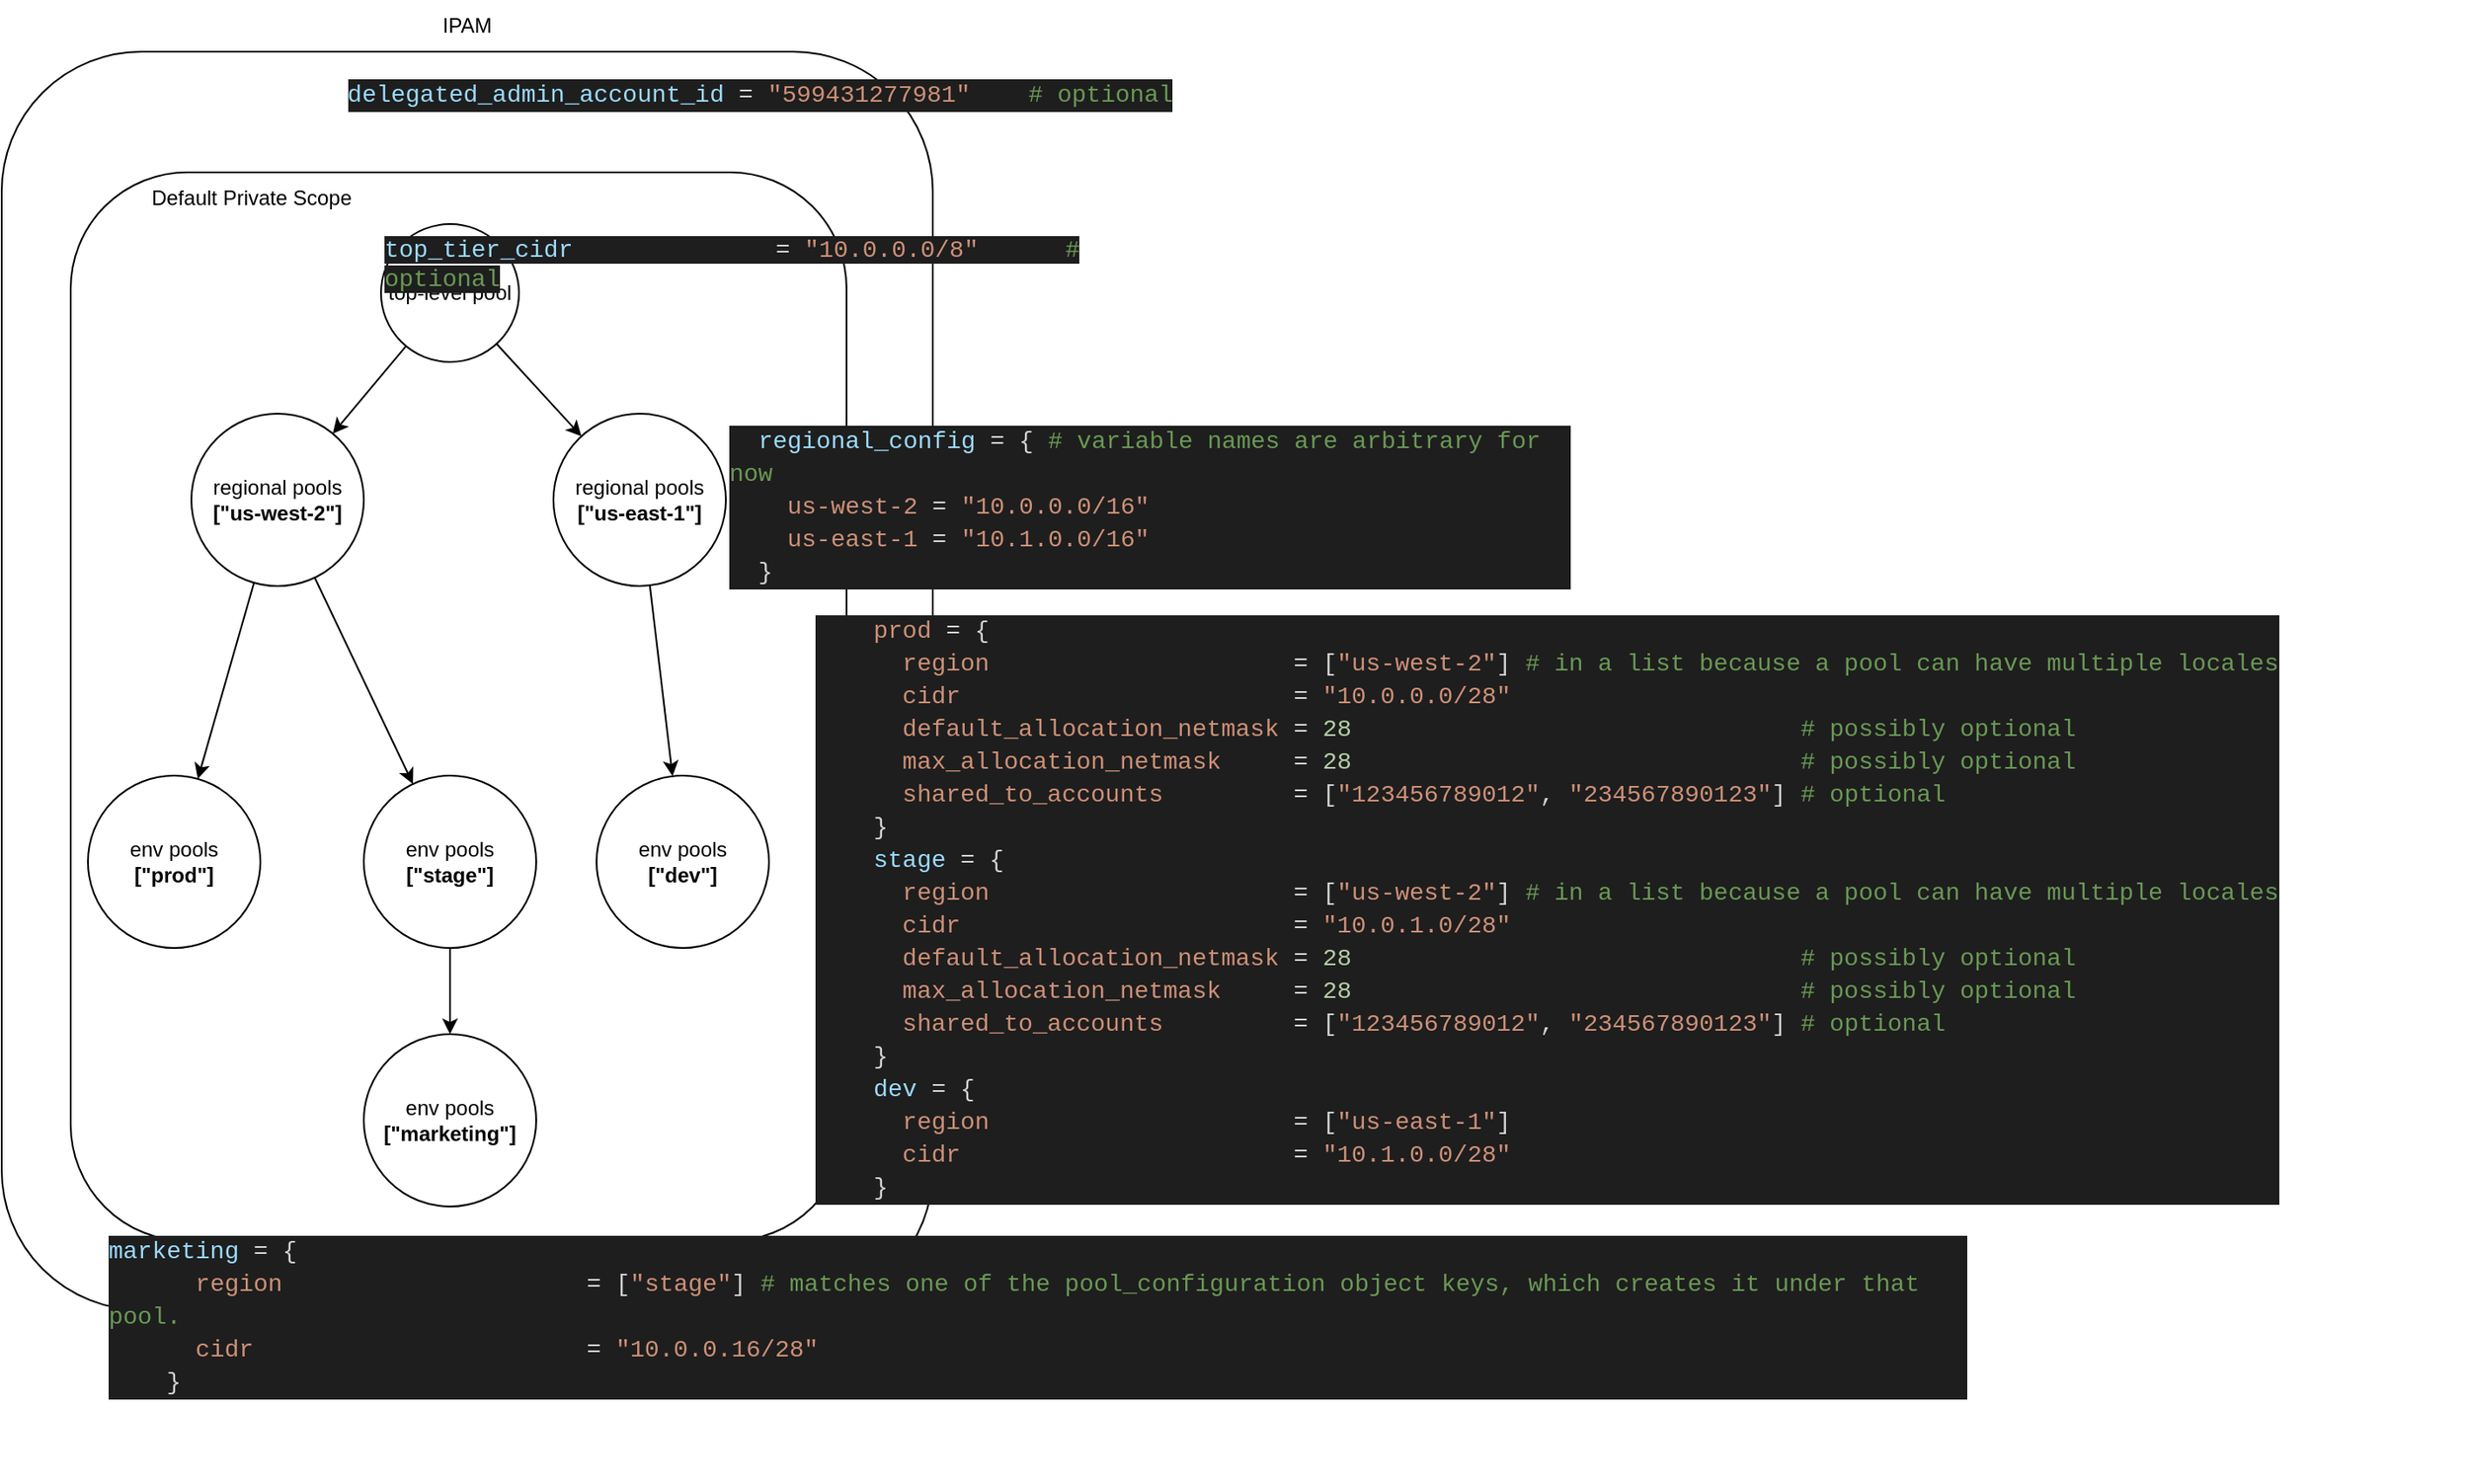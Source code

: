 <mxfile version="16.1.2" type="github">
  <diagram id="Pl8HPwrcphuS88XE3JbI" name="Page-1">
    <mxGraphModel dx="1600" dy="834" grid="1" gridSize="10" guides="1" tooltips="1" connect="1" arrows="1" fold="1" page="1" pageScale="1" pageWidth="850" pageHeight="1100" math="0" shadow="0">
      <root>
        <mxCell id="0" />
        <mxCell id="1" parent="0" />
        <mxCell id="BSRtJzOhknkT1A2D1QrT-1" value="" style="rounded=1;whiteSpace=wrap;html=1;" vertex="1" parent="1">
          <mxGeometry x="30" y="120" width="540" height="730" as="geometry" />
        </mxCell>
        <mxCell id="BSRtJzOhknkT1A2D1QrT-2" value="IPAM" style="text;html=1;strokeColor=none;fillColor=none;align=center;verticalAlign=middle;whiteSpace=wrap;rounded=0;" vertex="1" parent="1">
          <mxGeometry x="270" y="90" width="60" height="30" as="geometry" />
        </mxCell>
        <mxCell id="BSRtJzOhknkT1A2D1QrT-3" value="&lt;div style=&quot;color: rgb(212 , 212 , 212) ; background-color: rgb(30 , 30 , 30) ; font-family: &amp;#34;consolas&amp;#34; , &amp;#34;courier new&amp;#34; , monospace ; font-size: 14px ; line-height: 19px&quot;&gt;&lt;div&gt;&lt;span style=&quot;color: #9cdcfe&quot;&gt;delegated_admin_account_id&lt;/span&gt;&lt;span style=&quot;color: #9cdcfe&quot;&gt; &lt;/span&gt;=&lt;span style=&quot;color: #9cdcfe&quot;&gt; &lt;/span&gt;&lt;span style=&quot;color: #ce9178&quot;&gt;&quot;599431277981&quot;&lt;/span&gt; &amp;nbsp; &amp;nbsp;&lt;span style=&quot;color: #6a9955&quot;&gt;# optional&lt;/span&gt;&lt;/div&gt;&lt;/div&gt;" style="text;html=1;strokeColor=none;fillColor=none;align=center;verticalAlign=middle;whiteSpace=wrap;rounded=0;" vertex="1" parent="1">
          <mxGeometry x="190" y="130" width="560" height="30" as="geometry" />
        </mxCell>
        <mxCell id="BSRtJzOhknkT1A2D1QrT-4" value="" style="rounded=1;whiteSpace=wrap;html=1;" vertex="1" parent="1">
          <mxGeometry x="70" y="190" width="450" height="620" as="geometry" />
        </mxCell>
        <mxCell id="BSRtJzOhknkT1A2D1QrT-5" value="Default Private Scope" style="text;html=1;strokeColor=none;fillColor=none;align=center;verticalAlign=middle;whiteSpace=wrap;rounded=0;" vertex="1" parent="1">
          <mxGeometry x="100" y="190" width="150" height="30" as="geometry" />
        </mxCell>
        <mxCell id="BSRtJzOhknkT1A2D1QrT-12" style="rounded=0;orthogonalLoop=1;jettySize=auto;html=1;" edge="1" parent="1" source="BSRtJzOhknkT1A2D1QrT-7" target="BSRtJzOhknkT1A2D1QrT-11">
          <mxGeometry relative="1" as="geometry" />
        </mxCell>
        <mxCell id="BSRtJzOhknkT1A2D1QrT-13" style="edgeStyle=none;rounded=0;orthogonalLoop=1;jettySize=auto;html=1;" edge="1" parent="1" source="BSRtJzOhknkT1A2D1QrT-7" target="BSRtJzOhknkT1A2D1QrT-10">
          <mxGeometry relative="1" as="geometry" />
        </mxCell>
        <mxCell id="BSRtJzOhknkT1A2D1QrT-7" value="top-level pool" style="ellipse;whiteSpace=wrap;html=1;aspect=fixed;" vertex="1" parent="1">
          <mxGeometry x="250" y="220" width="80" height="80" as="geometry" />
        </mxCell>
        <mxCell id="BSRtJzOhknkT1A2D1QrT-6" value="&lt;span style=&quot;font-family: consolas, &amp;quot;courier new&amp;quot;, monospace; font-size: 14px; font-style: normal; font-weight: 400; letter-spacing: normal; text-align: center; text-indent: 0px; text-transform: none; word-spacing: 0px; background-color: rgb(30, 30, 30); color: rgb(156, 220, 254);&quot;&gt;top_tier_cidr &amp;nbsp; &amp;nbsp; &amp;nbsp; &amp;nbsp; &amp;nbsp; &amp;nbsp; &amp;nbsp;&lt;/span&gt;&lt;span style=&quot;color: rgb(212, 212, 212); font-family: consolas, &amp;quot;courier new&amp;quot;, monospace; font-size: 14px; font-style: normal; font-weight: 400; letter-spacing: normal; text-align: center; text-indent: 0px; text-transform: none; word-spacing: 0px; background-color: rgb(30, 30, 30); display: inline; float: none;&quot;&gt;=&lt;/span&gt;&lt;span style=&quot;font-family: consolas, &amp;quot;courier new&amp;quot;, monospace; font-size: 14px; font-style: normal; font-weight: 400; letter-spacing: normal; text-align: center; text-indent: 0px; text-transform: none; word-spacing: 0px; background-color: rgb(30, 30, 30); color: rgb(156, 220, 254);&quot;&gt;&lt;span&gt;&amp;nbsp;&lt;/span&gt;&lt;/span&gt;&lt;span style=&quot;font-family: consolas, &amp;quot;courier new&amp;quot;, monospace; font-size: 14px; font-style: normal; font-weight: 400; letter-spacing: normal; text-align: center; text-indent: 0px; text-transform: none; word-spacing: 0px; background-color: rgb(30, 30, 30); color: rgb(206, 145, 120);&quot;&gt;&quot;10.0.0.0/8&quot;&lt;/span&gt;&lt;span style=&quot;color: rgb(212, 212, 212); font-family: consolas, &amp;quot;courier new&amp;quot;, monospace; font-size: 14px; font-style: normal; font-weight: 400; letter-spacing: normal; text-align: center; text-indent: 0px; text-transform: none; word-spacing: 0px; background-color: rgb(30, 30, 30); display: inline; float: none;&quot;&gt;&lt;span&gt;&amp;nbsp;&lt;/span&gt;&amp;nbsp; &amp;nbsp; &amp;nbsp;&lt;/span&gt;&lt;span style=&quot;font-family: consolas, &amp;quot;courier new&amp;quot;, monospace; font-size: 14px; font-style: normal; font-weight: 400; letter-spacing: normal; text-align: center; text-indent: 0px; text-transform: none; word-spacing: 0px; background-color: rgb(30, 30, 30); color: rgb(106, 153, 85);&quot;&gt;# optional&lt;/span&gt;" style="text;whiteSpace=wrap;html=1;" vertex="1" parent="1">
          <mxGeometry x="250" y="220" width="460" height="30" as="geometry" />
        </mxCell>
        <mxCell id="BSRtJzOhknkT1A2D1QrT-21" style="edgeStyle=none;rounded=0;orthogonalLoop=1;jettySize=auto;html=1;" edge="1" parent="1" source="BSRtJzOhknkT1A2D1QrT-10" target="BSRtJzOhknkT1A2D1QrT-20">
          <mxGeometry relative="1" as="geometry" />
        </mxCell>
        <mxCell id="BSRtJzOhknkT1A2D1QrT-10" value="regional pools&lt;br&gt;&lt;b&gt;[&quot;us-east-1&quot;]&lt;/b&gt;" style="ellipse;whiteSpace=wrap;html=1;aspect=fixed;" vertex="1" parent="1">
          <mxGeometry x="350" y="330" width="100" height="100" as="geometry" />
        </mxCell>
        <mxCell id="BSRtJzOhknkT1A2D1QrT-17" style="edgeStyle=none;rounded=0;orthogonalLoop=1;jettySize=auto;html=1;" edge="1" parent="1" source="BSRtJzOhknkT1A2D1QrT-11" target="BSRtJzOhknkT1A2D1QrT-15">
          <mxGeometry relative="1" as="geometry" />
        </mxCell>
        <mxCell id="BSRtJzOhknkT1A2D1QrT-19" style="edgeStyle=none;rounded=0;orthogonalLoop=1;jettySize=auto;html=1;" edge="1" parent="1" source="BSRtJzOhknkT1A2D1QrT-11" target="BSRtJzOhknkT1A2D1QrT-18">
          <mxGeometry relative="1" as="geometry" />
        </mxCell>
        <mxCell id="BSRtJzOhknkT1A2D1QrT-11" value="regional pools&lt;br&gt;&lt;b&gt;[&quot;us-west-2&quot;]&lt;/b&gt;" style="ellipse;whiteSpace=wrap;html=1;aspect=fixed;" vertex="1" parent="1">
          <mxGeometry x="140" y="330" width="100" height="100" as="geometry" />
        </mxCell>
        <mxCell id="BSRtJzOhknkT1A2D1QrT-14" value="&lt;div style=&quot;color: rgb(212, 212, 212); background-color: rgb(30, 30, 30); font-family: consolas, &amp;quot;courier new&amp;quot;, monospace; font-weight: normal; font-size: 14px; line-height: 19px;&quot;&gt;&lt;div&gt;&lt;span style=&quot;color: #d4d4d4&quot;&gt;&amp;nbsp; &lt;/span&gt;&lt;span style=&quot;color: #9cdcfe&quot;&gt;regional_config &lt;/span&gt;&lt;span style=&quot;color: #d4d4d4&quot;&gt;=&lt;/span&gt;&lt;span style=&quot;color: #9cdcfe&quot;&gt; &lt;/span&gt;&lt;span style=&quot;color: #d4d4d4&quot;&gt;{ &lt;/span&gt;&lt;span style=&quot;color: #6a9955&quot;&gt;# variable names are arbitrary for now&lt;/span&gt;&lt;/div&gt;&lt;div&gt;&lt;span style=&quot;color: #d4d4d4&quot;&gt;&amp;nbsp; &amp;nbsp; &lt;/span&gt;&lt;span style=&quot;color: #ce9178&quot;&gt;us-west-2&lt;/span&gt;&lt;span style=&quot;color: #d4d4d4&quot;&gt; = &lt;/span&gt;&lt;span style=&quot;color: #ce9178&quot;&gt;&quot;10.0.0.0/16&quot;&lt;/span&gt;&lt;/div&gt;&lt;div&gt;&lt;span style=&quot;color: #d4d4d4&quot;&gt;&amp;nbsp; &amp;nbsp; &lt;/span&gt;&lt;span style=&quot;color: #ce9178&quot;&gt;us-east-1&lt;/span&gt;&lt;span style=&quot;color: #d4d4d4&quot;&gt; = &lt;/span&gt;&lt;span style=&quot;color: #ce9178&quot;&gt;&quot;10.1.0.0/16&quot;&lt;/span&gt;&lt;/div&gt;&lt;div&gt;&lt;span style=&quot;color: #d4d4d4&quot;&gt;&amp;nbsp; }&lt;/span&gt;&lt;/div&gt;&lt;/div&gt;" style="text;whiteSpace=wrap;html=1;" vertex="1" parent="1">
          <mxGeometry x="450" y="330" width="490" height="90" as="geometry" />
        </mxCell>
        <mxCell id="BSRtJzOhknkT1A2D1QrT-15" value="env pools&lt;br&gt;&lt;b&gt;[&quot;prod&quot;]&lt;/b&gt;" style="ellipse;whiteSpace=wrap;html=1;aspect=fixed;" vertex="1" parent="1">
          <mxGeometry x="80" y="540" width="100" height="100" as="geometry" />
        </mxCell>
        <mxCell id="BSRtJzOhknkT1A2D1QrT-16" value="&lt;div style=&quot;color: rgb(212, 212, 212); background-color: rgb(30, 30, 30); font-family: consolas, &amp;quot;courier new&amp;quot;, monospace; font-weight: normal; font-size: 14px; line-height: 19px;&quot;&gt;&lt;div&gt;&lt;span style=&quot;color: #d4d4d4&quot;&gt;&amp;nbsp; &amp;nbsp; &lt;/span&gt;&lt;span style=&quot;color: #ce9178&quot;&gt;prod&lt;/span&gt;&lt;span style=&quot;color: #d4d4d4&quot;&gt; = {&lt;/span&gt;&lt;/div&gt;&lt;div&gt;&lt;span style=&quot;color: #d4d4d4&quot;&gt;&amp;nbsp; &amp;nbsp; &amp;nbsp; &lt;/span&gt;&lt;span style=&quot;color: #ce9178&quot;&gt;region&lt;/span&gt;&lt;span style=&quot;color: #d4d4d4&quot;&gt; &amp;nbsp; &amp;nbsp; &amp;nbsp; &amp;nbsp; &amp;nbsp; &amp;nbsp; &amp;nbsp; &amp;nbsp; &amp;nbsp; &amp;nbsp; = [&lt;/span&gt;&lt;span style=&quot;color: #ce9178&quot;&gt;&quot;us-west-2&quot;&lt;/span&gt;&lt;span style=&quot;color: #d4d4d4&quot;&gt;] &lt;/span&gt;&lt;span style=&quot;color: #6a9955&quot;&gt;# in a list because a pool can have multiple locales&lt;/span&gt;&lt;/div&gt;&lt;div&gt;&lt;span style=&quot;color: #d4d4d4&quot;&gt;&amp;nbsp; &amp;nbsp; &amp;nbsp; &lt;/span&gt;&lt;span style=&quot;color: #ce9178&quot;&gt;cidr&lt;/span&gt;&lt;span style=&quot;color: #d4d4d4&quot;&gt; &amp;nbsp; &amp;nbsp; &amp;nbsp; &amp;nbsp; &amp;nbsp; &amp;nbsp; &amp;nbsp; &amp;nbsp; &amp;nbsp; &amp;nbsp; &amp;nbsp; = &lt;/span&gt;&lt;span style=&quot;color: #ce9178&quot;&gt;&quot;10.0.0.0/28&quot;&lt;/span&gt;&lt;/div&gt;&lt;div&gt;&lt;span style=&quot;color: #d4d4d4&quot;&gt;&amp;nbsp; &amp;nbsp; &amp;nbsp; &lt;/span&gt;&lt;span style=&quot;color: #ce9178&quot;&gt;default_allocation_netmask&lt;/span&gt;&lt;span style=&quot;color: #d4d4d4&quot;&gt; = &lt;/span&gt;&lt;span style=&quot;color: #b5cea8&quot;&gt;28&lt;/span&gt;&lt;span style=&quot;color: #d4d4d4&quot;&gt; &amp;nbsp; &amp;nbsp; &amp;nbsp; &amp;nbsp; &amp;nbsp; &amp;nbsp; &amp;nbsp; &amp;nbsp; &amp;nbsp; &amp;nbsp; &amp;nbsp; &amp;nbsp; &amp;nbsp; &amp;nbsp; &amp;nbsp; &lt;/span&gt;&lt;span style=&quot;color: #6a9955&quot;&gt;# possibly optional&lt;/span&gt;&lt;/div&gt;&lt;div&gt;&lt;span style=&quot;color: #d4d4d4&quot;&gt;&amp;nbsp; &amp;nbsp; &amp;nbsp; &lt;/span&gt;&lt;span style=&quot;color: #ce9178&quot;&gt;max_allocation_netmask&lt;/span&gt;&lt;span style=&quot;color: #d4d4d4&quot;&gt; &amp;nbsp; &amp;nbsp; = &lt;/span&gt;&lt;span style=&quot;color: #b5cea8&quot;&gt;28&lt;/span&gt;&lt;span style=&quot;color: #d4d4d4&quot;&gt; &amp;nbsp; &amp;nbsp; &amp;nbsp; &amp;nbsp; &amp;nbsp; &amp;nbsp; &amp;nbsp; &amp;nbsp; &amp;nbsp; &amp;nbsp; &amp;nbsp; &amp;nbsp; &amp;nbsp; &amp;nbsp; &amp;nbsp; &lt;/span&gt;&lt;span style=&quot;color: #6a9955&quot;&gt;# possibly optional&lt;/span&gt;&lt;/div&gt;&lt;div&gt;&lt;span style=&quot;color: #d4d4d4&quot;&gt;&amp;nbsp; &amp;nbsp; &amp;nbsp; &lt;/span&gt;&lt;span style=&quot;color: #ce9178&quot;&gt;shared_to_accounts&lt;/span&gt;&lt;span style=&quot;color: #d4d4d4&quot;&gt; &amp;nbsp; &amp;nbsp; &amp;nbsp; &amp;nbsp; = [&lt;/span&gt;&lt;span style=&quot;color: #ce9178&quot;&gt;&quot;123456789012&quot;&lt;/span&gt;&lt;span style=&quot;color: #d4d4d4&quot;&gt;, &lt;/span&gt;&lt;span style=&quot;color: #ce9178&quot;&gt;&quot;234567890123&quot;&lt;/span&gt;&lt;span style=&quot;color: #d4d4d4&quot;&gt;] &lt;/span&gt;&lt;span style=&quot;color: #6a9955&quot;&gt;# optional&lt;/span&gt;&lt;/div&gt;&lt;div&gt;&lt;span style=&quot;color: #d4d4d4&quot;&gt;&amp;nbsp; &amp;nbsp; }&lt;/span&gt;&lt;/div&gt;&lt;div&gt;&lt;span style=&quot;color: #d4d4d4&quot;&gt;&amp;nbsp; &amp;nbsp; &lt;/span&gt;&lt;span style=&quot;color: #9cdcfe&quot;&gt;stage &lt;/span&gt;&lt;span style=&quot;color: #d4d4d4&quot;&gt;=&lt;/span&gt;&lt;span style=&quot;color: #9cdcfe&quot;&gt; &lt;/span&gt;&lt;span style=&quot;color: #d4d4d4&quot;&gt;{&lt;/span&gt;&lt;/div&gt;&lt;div&gt;&lt;span style=&quot;color: #d4d4d4&quot;&gt;&amp;nbsp; &amp;nbsp; &amp;nbsp; &lt;/span&gt;&lt;span style=&quot;color: #ce9178&quot;&gt;region&lt;/span&gt;&lt;span style=&quot;color: #d4d4d4&quot;&gt; &amp;nbsp; &amp;nbsp; &amp;nbsp; &amp;nbsp; &amp;nbsp; &amp;nbsp; &amp;nbsp; &amp;nbsp; &amp;nbsp; &amp;nbsp; = [&lt;/span&gt;&lt;span style=&quot;color: #ce9178&quot;&gt;&quot;us-west-2&quot;&lt;/span&gt;&lt;span style=&quot;color: #d4d4d4&quot;&gt;] &lt;/span&gt;&lt;span style=&quot;color: #6a9955&quot;&gt;# in a list because a pool can have multiple locales&lt;/span&gt;&lt;/div&gt;&lt;div&gt;&lt;span style=&quot;color: #d4d4d4&quot;&gt;&amp;nbsp; &amp;nbsp; &amp;nbsp; &lt;/span&gt;&lt;span style=&quot;color: #ce9178&quot;&gt;cidr&lt;/span&gt;&lt;span style=&quot;color: #d4d4d4&quot;&gt; &amp;nbsp; &amp;nbsp; &amp;nbsp; &amp;nbsp; &amp;nbsp; &amp;nbsp; &amp;nbsp; &amp;nbsp; &amp;nbsp; &amp;nbsp; &amp;nbsp; = &lt;/span&gt;&lt;span style=&quot;color: #ce9178&quot;&gt;&quot;10.0.1.0/28&quot;&lt;/span&gt;&lt;/div&gt;&lt;div&gt;&lt;span style=&quot;color: #d4d4d4&quot;&gt;&amp;nbsp; &amp;nbsp; &amp;nbsp; &lt;/span&gt;&lt;span style=&quot;color: #ce9178&quot;&gt;default_allocation_netmask&lt;/span&gt;&lt;span style=&quot;color: #d4d4d4&quot;&gt; = &lt;/span&gt;&lt;span style=&quot;color: #b5cea8&quot;&gt;28&lt;/span&gt;&lt;span style=&quot;color: #d4d4d4&quot;&gt; &amp;nbsp; &amp;nbsp; &amp;nbsp; &amp;nbsp; &amp;nbsp; &amp;nbsp; &amp;nbsp; &amp;nbsp; &amp;nbsp; &amp;nbsp; &amp;nbsp; &amp;nbsp; &amp;nbsp; &amp;nbsp; &amp;nbsp; &lt;/span&gt;&lt;span style=&quot;color: #6a9955&quot;&gt;# possibly optional&lt;/span&gt;&lt;/div&gt;&lt;div&gt;&lt;span style=&quot;color: #d4d4d4&quot;&gt;&amp;nbsp; &amp;nbsp; &amp;nbsp; &lt;/span&gt;&lt;span style=&quot;color: #ce9178&quot;&gt;max_allocation_netmask&lt;/span&gt;&lt;span style=&quot;color: #d4d4d4&quot;&gt; &amp;nbsp; &amp;nbsp; = &lt;/span&gt;&lt;span style=&quot;color: #b5cea8&quot;&gt;28&lt;/span&gt;&lt;span style=&quot;color: #d4d4d4&quot;&gt; &amp;nbsp; &amp;nbsp; &amp;nbsp; &amp;nbsp; &amp;nbsp; &amp;nbsp; &amp;nbsp; &amp;nbsp; &amp;nbsp; &amp;nbsp; &amp;nbsp; &amp;nbsp; &amp;nbsp; &amp;nbsp; &amp;nbsp; &lt;/span&gt;&lt;span style=&quot;color: #6a9955&quot;&gt;# possibly optional&lt;/span&gt;&lt;/div&gt;&lt;div&gt;&lt;span style=&quot;color: #d4d4d4&quot;&gt;&amp;nbsp; &amp;nbsp; &amp;nbsp; &lt;/span&gt;&lt;span style=&quot;color: #ce9178&quot;&gt;shared_to_accounts&lt;/span&gt;&lt;span style=&quot;color: #d4d4d4&quot;&gt; &amp;nbsp; &amp;nbsp; &amp;nbsp; &amp;nbsp; = [&lt;/span&gt;&lt;span style=&quot;color: #ce9178&quot;&gt;&quot;123456789012&quot;&lt;/span&gt;&lt;span style=&quot;color: #d4d4d4&quot;&gt;, &lt;/span&gt;&lt;span style=&quot;color: #ce9178&quot;&gt;&quot;234567890123&quot;&lt;/span&gt;&lt;span style=&quot;color: #d4d4d4&quot;&gt;] &lt;/span&gt;&lt;span style=&quot;color: #6a9955&quot;&gt;# optional&lt;/span&gt;&lt;/div&gt;&lt;div&gt;&lt;span style=&quot;color: #d4d4d4&quot;&gt;&amp;nbsp; &amp;nbsp; }&lt;/span&gt;&lt;/div&gt;&lt;div&gt;&lt;span style=&quot;color: #d4d4d4&quot;&gt;&amp;nbsp; &amp;nbsp; &lt;/span&gt;&lt;span style=&quot;color: #9cdcfe&quot;&gt;dev &lt;/span&gt;&lt;span style=&quot;color: #d4d4d4&quot;&gt;=&lt;/span&gt;&lt;span style=&quot;color: #9cdcfe&quot;&gt; &lt;/span&gt;&lt;span style=&quot;color: #d4d4d4&quot;&gt;{&lt;/span&gt;&lt;/div&gt;&lt;div&gt;&lt;span style=&quot;color: #d4d4d4&quot;&gt;&amp;nbsp; &amp;nbsp; &amp;nbsp; &lt;/span&gt;&lt;span style=&quot;color: #ce9178&quot;&gt;region&lt;/span&gt;&lt;span style=&quot;color: #d4d4d4&quot;&gt; &amp;nbsp; &amp;nbsp; &amp;nbsp; &amp;nbsp; &amp;nbsp; &amp;nbsp; &amp;nbsp; &amp;nbsp; &amp;nbsp; &amp;nbsp; = [&lt;/span&gt;&lt;span style=&quot;color: #ce9178&quot;&gt;&quot;us-east-1&quot;&lt;/span&gt;&lt;span style=&quot;color: #d4d4d4&quot;&gt;]&lt;/span&gt;&lt;/div&gt;&lt;div&gt;&lt;span style=&quot;color: #d4d4d4&quot;&gt;&amp;nbsp; &amp;nbsp; &amp;nbsp; &lt;/span&gt;&lt;span style=&quot;color: #ce9178&quot;&gt;cidr&lt;/span&gt;&lt;span style=&quot;color: #d4d4d4&quot;&gt; &amp;nbsp; &amp;nbsp; &amp;nbsp; &amp;nbsp; &amp;nbsp; &amp;nbsp; &amp;nbsp; &amp;nbsp; &amp;nbsp; &amp;nbsp; &amp;nbsp; = &lt;/span&gt;&lt;span style=&quot;color: #ce9178&quot;&gt;&quot;10.1.0.0/28&quot;&lt;/span&gt;&lt;/div&gt;&lt;div&gt;&lt;span style=&quot;color: #d4d4d4&quot;&gt;&amp;nbsp; &amp;nbsp; }&lt;/span&gt;&lt;/div&gt;&lt;/div&gt;" style="text;whiteSpace=wrap;html=1;" vertex="1" parent="1">
          <mxGeometry x="500" y="440" width="960" height="510" as="geometry" />
        </mxCell>
        <mxCell id="BSRtJzOhknkT1A2D1QrT-23" style="edgeStyle=none;rounded=0;orthogonalLoop=1;jettySize=auto;html=1;" edge="1" parent="1" source="BSRtJzOhknkT1A2D1QrT-18" target="BSRtJzOhknkT1A2D1QrT-22">
          <mxGeometry relative="1" as="geometry" />
        </mxCell>
        <mxCell id="BSRtJzOhknkT1A2D1QrT-18" value="env pools&lt;br&gt;&lt;b&gt;[&quot;stage&quot;]&lt;/b&gt;" style="ellipse;whiteSpace=wrap;html=1;aspect=fixed;" vertex="1" parent="1">
          <mxGeometry x="240" y="540" width="100" height="100" as="geometry" />
        </mxCell>
        <mxCell id="BSRtJzOhknkT1A2D1QrT-20" value="env pools&lt;br&gt;&lt;b&gt;[&quot;dev&quot;]&lt;/b&gt;" style="ellipse;whiteSpace=wrap;html=1;aspect=fixed;" vertex="1" parent="1">
          <mxGeometry x="375" y="540" width="100" height="100" as="geometry" />
        </mxCell>
        <mxCell id="BSRtJzOhknkT1A2D1QrT-22" value="env pools&lt;br&gt;&lt;b&gt;[&quot;marketing&quot;]&lt;/b&gt;" style="ellipse;whiteSpace=wrap;html=1;aspect=fixed;" vertex="1" parent="1">
          <mxGeometry x="240" y="690" width="100" height="100" as="geometry" />
        </mxCell>
        <mxCell id="BSRtJzOhknkT1A2D1QrT-24" value="&lt;div style=&quot;color: rgb(212, 212, 212); background-color: rgb(30, 30, 30); font-family: consolas, &amp;quot;courier new&amp;quot;, monospace; font-weight: normal; font-size: 14px; line-height: 19px;&quot;&gt;&lt;div&gt;&lt;span style=&quot;color: #9cdcfe&quot;&gt;marketing &lt;/span&gt;&lt;span style=&quot;color: #d4d4d4&quot;&gt;=&lt;/span&gt;&lt;span style=&quot;color: #9cdcfe&quot;&gt; &lt;/span&gt;&lt;span style=&quot;color: #d4d4d4&quot;&gt;{&lt;/span&gt;&lt;/div&gt;&lt;div&gt;&lt;span style=&quot;color: #d4d4d4&quot;&gt;&amp;nbsp; &amp;nbsp; &amp;nbsp; &lt;/span&gt;&lt;span style=&quot;color: #ce9178&quot;&gt;region&lt;/span&gt;&lt;span style=&quot;color: #d4d4d4&quot;&gt; &amp;nbsp; &amp;nbsp; &amp;nbsp; &amp;nbsp; &amp;nbsp; &amp;nbsp; &amp;nbsp; &amp;nbsp; &amp;nbsp; &amp;nbsp; = [&lt;/span&gt;&lt;span style=&quot;color: #ce9178&quot;&gt;&quot;stage&quot;&lt;/span&gt;&lt;span style=&quot;color: #d4d4d4&quot;&gt;] &lt;/span&gt;&lt;span style=&quot;color: #6a9955&quot;&gt;# matches one of the pool_configuration object keys, which creates it under that pool.&lt;/span&gt;&lt;/div&gt;&lt;div&gt;&lt;span style=&quot;color: #d4d4d4&quot;&gt;&amp;nbsp; &amp;nbsp; &amp;nbsp; &lt;/span&gt;&lt;span style=&quot;color: #ce9178&quot;&gt;cidr&lt;/span&gt;&lt;span style=&quot;color: #d4d4d4&quot;&gt; &amp;nbsp; &amp;nbsp; &amp;nbsp; &amp;nbsp; &amp;nbsp; &amp;nbsp; &amp;nbsp; &amp;nbsp; &amp;nbsp; &amp;nbsp; &amp;nbsp; = &lt;/span&gt;&lt;span style=&quot;color: #ce9178&quot;&gt;&quot;10.0.0.16/28&quot;&lt;/span&gt;&lt;/div&gt;&lt;div&gt;&lt;span style=&quot;color: #d4d4d4&quot;&gt;&amp;nbsp; &amp;nbsp; }&lt;/span&gt;&lt;/div&gt;&lt;/div&gt;" style="text;whiteSpace=wrap;html=1;" vertex="1" parent="1">
          <mxGeometry x="90" y="800" width="1080" height="110" as="geometry" />
        </mxCell>
      </root>
    </mxGraphModel>
  </diagram>
</mxfile>
